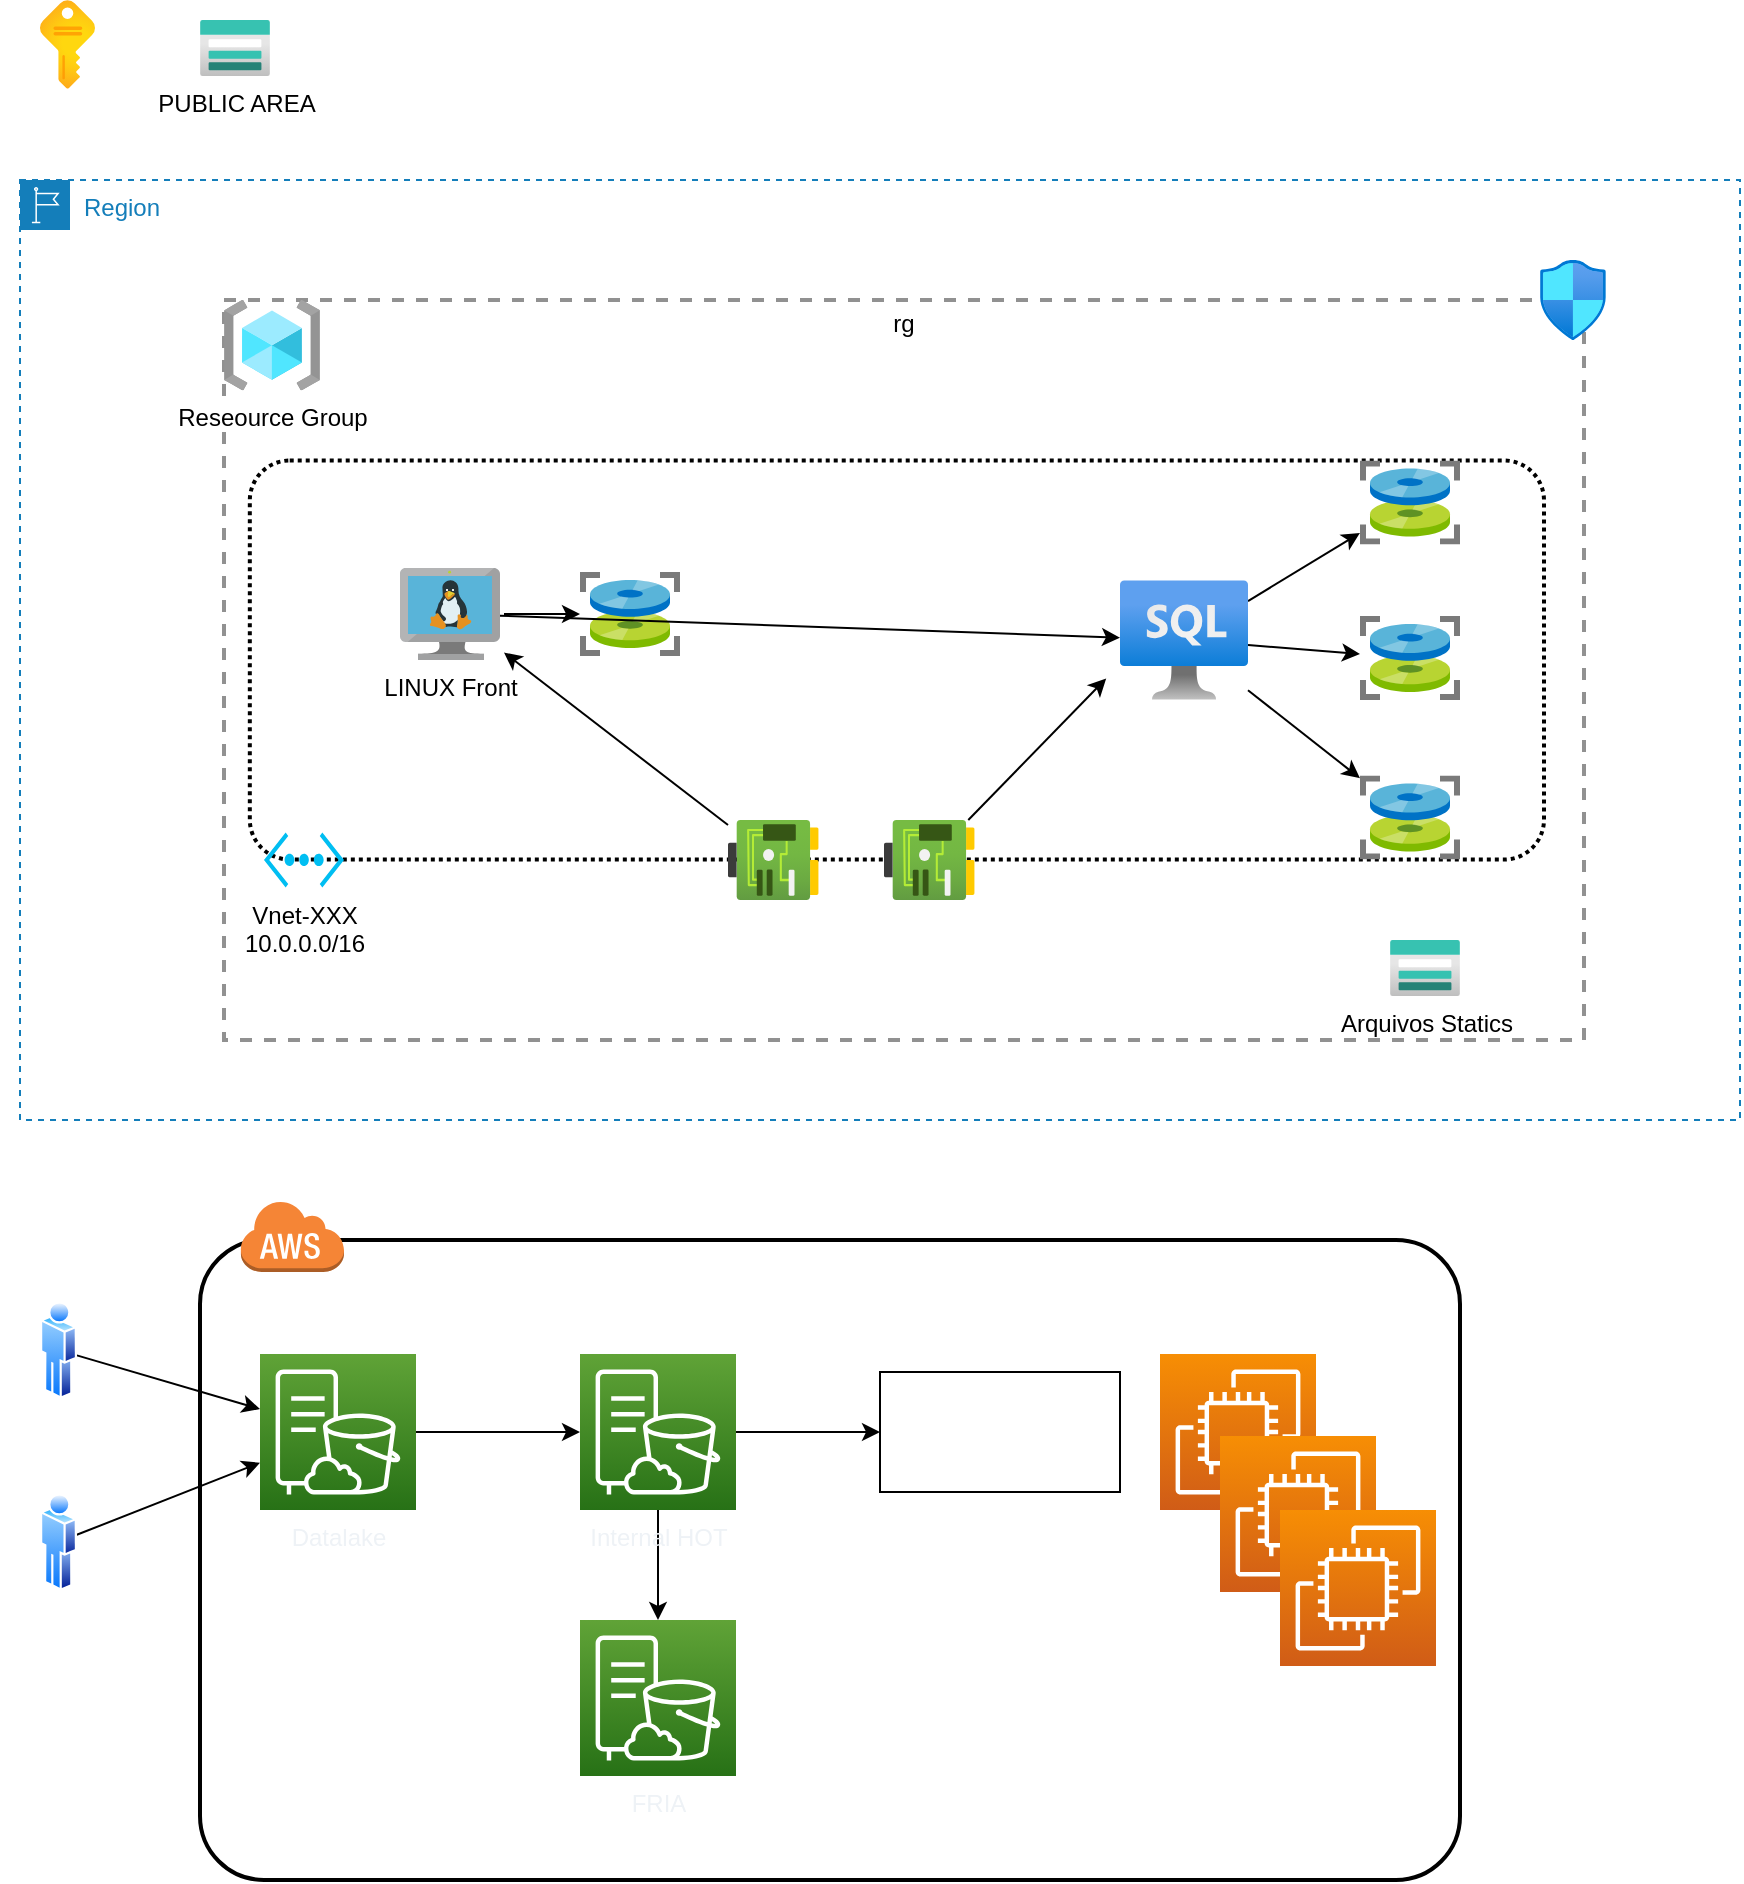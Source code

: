 <mxfile>
    <diagram id="s91VI-0X1gxRH4TqFIQe" name="Page-1">
        <mxGraphModel dx="845" dy="683" grid="1" gridSize="10" guides="1" tooltips="1" connect="1" arrows="1" fold="1" page="1" pageScale="1" pageWidth="827" pageHeight="1169" math="0" shadow="0">
            <root>
                <mxCell id="0"/>
                <mxCell id="1" parent="0"/>
                <mxCell id="32" value="" style="rounded=1;arcSize=10;dashed=0;fillColor=none;gradientColor=none;strokeWidth=2;" parent="1" vertex="1">
                    <mxGeometry x="150" y="640" width="630" height="320" as="geometry"/>
                </mxCell>
                <mxCell id="44" style="edgeStyle=none;html=1;fontColor=#FFFFFF;" parent="1" source="21" target="43" edge="1">
                    <mxGeometry relative="1" as="geometry"/>
                </mxCell>
                <mxCell id="21" value="&lt;font color=&quot;#eef2f6&quot;&gt;Datalake&lt;/font&gt;" style="sketch=0;points=[[0,0,0],[0.25,0,0],[0.5,0,0],[0.75,0,0],[1,0,0],[0,1,0],[0.25,1,0],[0.5,1,0],[0.75,1,0],[1,1,0],[0,0.25,0],[0,0.5,0],[0,0.75,0],[1,0.25,0],[1,0.5,0],[1,0.75,0]];outlineConnect=0;fontColor=#232F3E;gradientColor=#60A337;gradientDirection=north;fillColor=#277116;strokeColor=#ffffff;dashed=0;verticalLabelPosition=bottom;verticalAlign=top;align=center;html=1;fontSize=12;fontStyle=0;aspect=fixed;shape=mxgraph.aws4.resourceIcon;resIcon=mxgraph.aws4.s3_on_outposts_storage;" parent="1" vertex="1">
                    <mxGeometry x="180" y="697" width="78" height="78" as="geometry"/>
                </mxCell>
                <mxCell id="33" value="" style="dashed=0;html=1;shape=mxgraph.aws3.cloud;fillColor=#F58536;gradientColor=none;dashed=0;" parent="1" vertex="1">
                    <mxGeometry x="170" y="620" width="52" height="36" as="geometry"/>
                </mxCell>
                <mxCell id="42" value="&lt;font color=&quot;#ffffff&quot;&gt;EC2&lt;/font&gt;" style="sketch=0;points=[[0,0,0],[0.25,0,0],[0.5,0,0],[0.75,0,0],[1,0,0],[0,1,0],[0.25,1,0],[0.5,1,0],[0.75,1,0],[1,1,0],[0,0.25,0],[0,0.5,0],[0,0.75,0],[1,0.25,0],[1,0.5,0],[1,0.75,0]];outlineConnect=0;fontColor=#232F3E;gradientColor=#F78E04;gradientDirection=north;fillColor=#D05C17;strokeColor=#ffffff;dashed=0;verticalLabelPosition=bottom;verticalAlign=top;align=center;html=1;fontSize=12;fontStyle=0;aspect=fixed;shape=mxgraph.aws4.resourceIcon;resIcon=mxgraph.aws4.ec2;" parent="1" vertex="1">
                    <mxGeometry x="630" y="697" width="78" height="78" as="geometry"/>
                </mxCell>
                <mxCell id="47" style="edgeStyle=none;html=1;fontColor=#FFFFFF;" parent="1" source="43" target="46" edge="1">
                    <mxGeometry relative="1" as="geometry"/>
                </mxCell>
                <mxCell id="48" style="edgeStyle=none;html=1;fontColor=#FFFFFF;" parent="1" source="43" target="45" edge="1">
                    <mxGeometry relative="1" as="geometry"/>
                </mxCell>
                <mxCell id="43" value="&lt;font color=&quot;#eef2f6&quot;&gt;Internal HOT&lt;/font&gt;" style="sketch=0;points=[[0,0,0],[0.25,0,0],[0.5,0,0],[0.75,0,0],[1,0,0],[0,1,0],[0.25,1,0],[0.5,1,0],[0.75,1,0],[1,1,0],[0,0.25,0],[0,0.5,0],[0,0.75,0],[1,0.25,0],[1,0.5,0],[1,0.75,0]];outlineConnect=0;fontColor=#232F3E;gradientColor=#60A337;gradientDirection=north;fillColor=#277116;strokeColor=#ffffff;dashed=0;verticalLabelPosition=bottom;verticalAlign=top;align=center;html=1;fontSize=12;fontStyle=0;aspect=fixed;shape=mxgraph.aws4.resourceIcon;resIcon=mxgraph.aws4.s3_on_outposts_storage;" parent="1" vertex="1">
                    <mxGeometry x="340" y="697" width="78" height="78" as="geometry"/>
                </mxCell>
                <mxCell id="45" value="&lt;font color=&quot;#eef2f6&quot;&gt;FRIA&lt;/font&gt;" style="sketch=0;points=[[0,0,0],[0.25,0,0],[0.5,0,0],[0.75,0,0],[1,0,0],[0,1,0],[0.25,1,0],[0.5,1,0],[0.75,1,0],[1,1,0],[0,0.25,0],[0,0.5,0],[0,0.75,0],[1,0.25,0],[1,0.5,0],[1,0.75,0]];outlineConnect=0;fontColor=#232F3E;gradientColor=#60A337;gradientDirection=north;fillColor=#277116;strokeColor=#ffffff;dashed=0;verticalLabelPosition=bottom;verticalAlign=top;align=center;html=1;fontSize=12;fontStyle=0;aspect=fixed;shape=mxgraph.aws4.resourceIcon;resIcon=mxgraph.aws4.s3_on_outposts_storage;" parent="1" vertex="1">
                    <mxGeometry x="340" y="830" width="78" height="78" as="geometry"/>
                </mxCell>
                <mxCell id="46" value="DW" style="rounded=0;whiteSpace=wrap;html=1;fontColor=#FFFFFF;" parent="1" vertex="1">
                    <mxGeometry x="490" y="706" width="120" height="60" as="geometry"/>
                </mxCell>
                <mxCell id="54" style="edgeStyle=none;html=1;fontColor=#FFFFFF;" parent="1" source="49" target="21" edge="1">
                    <mxGeometry relative="1" as="geometry"/>
                </mxCell>
                <mxCell id="49" value="" style="aspect=fixed;perimeter=ellipsePerimeter;html=1;align=center;shadow=0;dashed=0;spacingTop=3;image;image=img/lib/active_directory/user.svg;fontColor=#FFFFFF;" parent="1" vertex="1">
                    <mxGeometry x="70" y="670" width="18.5" height="50" as="geometry"/>
                </mxCell>
                <mxCell id="55" style="edgeStyle=none;html=1;fontColor=#FFFFFF;" parent="1" source="52" target="21" edge="1">
                    <mxGeometry relative="1" as="geometry"/>
                </mxCell>
                <mxCell id="52" value="" style="aspect=fixed;perimeter=ellipsePerimeter;html=1;align=center;shadow=0;dashed=0;spacingTop=3;image;image=img/lib/active_directory/user.svg;fontColor=#FFFFFF;" parent="1" vertex="1">
                    <mxGeometry x="70" y="766" width="18.5" height="50" as="geometry"/>
                </mxCell>
                <mxCell id="74" value="Region" style="points=[[0,0],[0.25,0],[0.5,0],[0.75,0],[1,0],[1,0.25],[1,0.5],[1,0.75],[1,1],[0.75,1],[0.5,1],[0.25,1],[0,1],[0,0.75],[0,0.5],[0,0.25]];outlineConnect=0;gradientColor=none;html=1;whiteSpace=wrap;fontSize=12;fontStyle=0;container=1;pointerEvents=0;collapsible=0;recursiveResize=0;shape=mxgraph.aws4.group;grIcon=mxgraph.aws4.group_region;strokeColor=#147EBA;fillColor=none;verticalAlign=top;align=left;spacingLeft=30;fontColor=#147EBA;dashed=1;" parent="1" vertex="1">
                    <mxGeometry x="60" y="110" width="860" height="470" as="geometry"/>
                </mxCell>
                <mxCell id="5" value="rg" style="fontStyle=0;verticalAlign=top;align=center;spacingTop=-2;fillColor=none;rounded=0;whiteSpace=wrap;html=1;strokeColor=#919191;strokeWidth=2;dashed=1;container=1;collapsible=0;expand=0;recursiveResize=0;" parent="74" vertex="1">
                    <mxGeometry x="102" y="60" width="680" height="370" as="geometry"/>
                </mxCell>
                <mxCell id="92" value="" style="rounded=1;arcSize=10;dashed=1;fillColor=none;gradientColor=none;dashPattern=1 1;strokeWidth=2;fontColor=#FFFFFF;" parent="5" vertex="1">
                    <mxGeometry x="12.91" y="80.25" width="647.09" height="199.5" as="geometry"/>
                </mxCell>
                <mxCell id="81" style="edgeStyle=none;html=1;fontColor=#FFFFFF;" parent="5" source="79" edge="1">
                    <mxGeometry relative="1" as="geometry">
                        <mxPoint x="140" y="176.259" as="targetPoint"/>
                    </mxGeometry>
                </mxCell>
                <mxCell id="79" value="Frontend Subnet&lt;br&gt;10.0.1.0/24" style="aspect=fixed;html=1;points=[];align=center;image;fontSize=12;image=img/lib/azure2/networking/Network_Interfaces.svg;fontColor=#FFFFFF;" parent="5" vertex="1">
                    <mxGeometry x="252.0" y="260" width="45.33" height="40" as="geometry"/>
                </mxCell>
                <mxCell id="58" value="C:\ SO" style="sketch=0;aspect=fixed;html=1;points=[];align=center;image;fontSize=12;image=img/lib/mscae/MD_snapshot.svg;fontColor=#FFFFFF;" parent="5" vertex="1">
                    <mxGeometry x="568" y="80.25" width="50" height="42" as="geometry"/>
                </mxCell>
                <mxCell id="62" value="C:\" style="sketch=0;aspect=fixed;html=1;points=[];align=center;image;fontSize=12;image=img/lib/mscae/MD_snapshot.svg;fontColor=#FFFFFF;" parent="5" vertex="1">
                    <mxGeometry x="178" y="136" width="50" height="42" as="geometry"/>
                </mxCell>
                <mxCell id="83" style="edgeStyle=none;html=1;fontColor=#FFFFFF;" parent="5" target="62" edge="1">
                    <mxGeometry relative="1" as="geometry">
                        <mxPoint x="140" y="157" as="sourcePoint"/>
                    </mxGeometry>
                </mxCell>
                <mxCell id="85" value="Frontend Subnet&lt;br&gt;10.0.1.0/24" style="aspect=fixed;html=1;points=[];align=center;image;fontSize=12;image=img/lib/azure2/networking/Network_Interfaces.svg;fontColor=#FFFFFF;" parent="5" vertex="1">
                    <mxGeometry x="330" y="260" width="45.33" height="40" as="geometry"/>
                </mxCell>
                <mxCell id="87" style="edgeStyle=none;html=1;fontColor=#FFFFFF;" parent="5" source="85" edge="1">
                    <mxGeometry relative="1" as="geometry">
                        <mxPoint x="441.114" y="189.2" as="targetPoint"/>
                    </mxGeometry>
                </mxCell>
                <mxCell id="6" value="Vnet-XXX&lt;br&gt;10.0.0.0/16" style="verticalLabelPosition=bottom;html=1;verticalAlign=top;align=center;strokeColor=none;fillColor=#00BEF2;shape=mxgraph.azure.virtual_network;pointerEvents=1;" parent="5" vertex="1">
                    <mxGeometry x="20" y="266.25" width="40" height="27.5" as="geometry"/>
                </mxCell>
                <mxCell id="100" value="Arquivos Statics" style="aspect=fixed;html=1;points=[];align=center;image;fontSize=12;image=img/lib/azure2/storage/Storage_Accounts.svg;" vertex="1" parent="5">
                    <mxGeometry x="583" y="320" width="35" height="28" as="geometry"/>
                </mxCell>
                <mxCell id="112" style="edgeStyle=none;html=1;" edge="1" parent="5" source="110" target="111">
                    <mxGeometry relative="1" as="geometry"/>
                </mxCell>
                <mxCell id="110" value="LINUX Front" style="sketch=0;aspect=fixed;html=1;points=[];align=center;image;fontSize=12;image=img/lib/mscae/VM_Linux.svg;" vertex="1" parent="5">
                    <mxGeometry x="88" y="134" width="50" height="46" as="geometry"/>
                </mxCell>
                <mxCell id="115" style="edgeStyle=none;html=1;" edge="1" parent="5" source="111" target="58">
                    <mxGeometry relative="1" as="geometry"/>
                </mxCell>
                <mxCell id="116" style="edgeStyle=none;html=1;" edge="1" parent="5" source="111" target="113">
                    <mxGeometry relative="1" as="geometry"/>
                </mxCell>
                <mxCell id="117" style="edgeStyle=none;html=1;" edge="1" parent="5" source="111" target="114">
                    <mxGeometry relative="1" as="geometry"/>
                </mxCell>
                <mxCell id="111" value="" style="aspect=fixed;html=1;points=[];align=center;image;fontSize=12;image=img/lib/azure2/databases/Azure_SQL_VM.svg;" vertex="1" parent="5">
                    <mxGeometry x="448" y="140" width="64" height="60" as="geometry"/>
                </mxCell>
                <mxCell id="113" value="D:\ DB" style="sketch=0;aspect=fixed;html=1;points=[];align=center;image;fontSize=12;image=img/lib/mscae/MD_snapshot.svg;fontColor=#FFFFFF;" vertex="1" parent="5">
                    <mxGeometry x="568" y="158" width="50" height="42" as="geometry"/>
                </mxCell>
                <mxCell id="114" value="E:\ LOG" style="sketch=0;aspect=fixed;html=1;points=[];align=center;image;fontSize=12;image=img/lib/mscae/MD_snapshot.svg;fontColor=#FFFFFF;" vertex="1" parent="5">
                    <mxGeometry x="568" y="237.75" width="50" height="42" as="geometry"/>
                </mxCell>
                <mxCell id="4" value="Reseource Group" style="aspect=fixed;html=1;points=[];align=center;image;fontSize=12;image=img/lib/azure2/general/Resource_Groups.svg;" parent="74" vertex="1">
                    <mxGeometry x="102" y="60" width="48" height="45.18" as="geometry"/>
                </mxCell>
                <mxCell id="90" value="" style="aspect=fixed;html=1;points=[];align=center;image;fontSize=12;image=img/lib/azure2/networking/Network_Security_Groups.svg;fontColor=#FFFFFF;" parent="74" vertex="1">
                    <mxGeometry x="760" y="40" width="32.94" height="40" as="geometry"/>
                </mxCell>
                <mxCell id="95" value="Account&lt;br&gt;Subscription" style="aspect=fixed;html=1;points=[];align=center;image;fontSize=12;image=img/lib/azure2/general/Subscriptions.svg;fontColor=#FFFFFF;" parent="1" vertex="1">
                    <mxGeometry x="70" y="20" width="27.5" height="44.38" as="geometry"/>
                </mxCell>
                <mxCell id="34" value="PUBLIC AREA" style="aspect=fixed;html=1;points=[];align=center;image;fontSize=12;image=img/lib/azure2/storage/Storage_Accounts.svg;" parent="1" vertex="1">
                    <mxGeometry x="150" y="30" width="35" height="28" as="geometry"/>
                </mxCell>
                <mxCell id="96" value="&lt;font color=&quot;#ffffff&quot;&gt;EC2&lt;/font&gt;" style="sketch=0;points=[[0,0,0],[0.25,0,0],[0.5,0,0],[0.75,0,0],[1,0,0],[0,1,0],[0.25,1,0],[0.5,1,0],[0.75,1,0],[1,1,0],[0,0.25,0],[0,0.5,0],[0,0.75,0],[1,0.25,0],[1,0.5,0],[1,0.75,0]];outlineConnect=0;fontColor=#232F3E;gradientColor=#F78E04;gradientDirection=north;fillColor=#D05C17;strokeColor=#ffffff;dashed=0;verticalLabelPosition=bottom;verticalAlign=top;align=center;html=1;fontSize=12;fontStyle=0;aspect=fixed;shape=mxgraph.aws4.resourceIcon;resIcon=mxgraph.aws4.ec2;" vertex="1" parent="1">
                    <mxGeometry x="660" y="738" width="78" height="78" as="geometry"/>
                </mxCell>
                <mxCell id="97" value="&lt;font color=&quot;#ffffff&quot;&gt;EC2&lt;/font&gt;" style="sketch=0;points=[[0,0,0],[0.25,0,0],[0.5,0,0],[0.75,0,0],[1,0,0],[0,1,0],[0.25,1,0],[0.5,1,0],[0.75,1,0],[1,1,0],[0,0.25,0],[0,0.5,0],[0,0.75,0],[1,0.25,0],[1,0.5,0],[1,0.75,0]];outlineConnect=0;fontColor=#232F3E;gradientColor=#F78E04;gradientDirection=north;fillColor=#D05C17;strokeColor=#ffffff;dashed=0;verticalLabelPosition=bottom;verticalAlign=top;align=center;html=1;fontSize=12;fontStyle=0;aspect=fixed;shape=mxgraph.aws4.resourceIcon;resIcon=mxgraph.aws4.ec2;" vertex="1" parent="1">
                    <mxGeometry x="690" y="775" width="78" height="78" as="geometry"/>
                </mxCell>
            </root>
        </mxGraphModel>
    </diagram>
</mxfile>